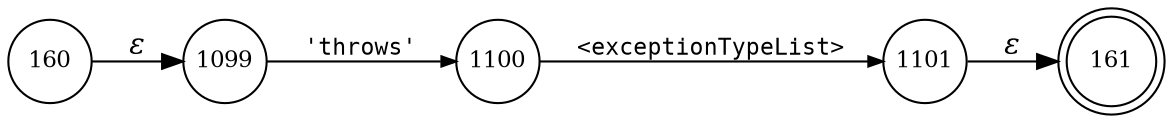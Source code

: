digraph ATN {
rankdir=LR;
s161[fontsize=11, label="161", shape=doublecircle, fixedsize=true, width=.6];
s160[fontsize=11,label="160", shape=circle, fixedsize=true, width=.55, peripheries=1];
s1099[fontsize=11,label="1099", shape=circle, fixedsize=true, width=.55, peripheries=1];
s1100[fontsize=11,label="1100", shape=circle, fixedsize=true, width=.55, peripheries=1];
s1101[fontsize=11,label="1101", shape=circle, fixedsize=true, width=.55, peripheries=1];
s160 -> s1099 [fontname="Times-Italic", label="&epsilon;"];
s1099 -> s1100 [fontsize=11, fontname="Courier", arrowsize=.7, label = "'throws'", arrowhead = normal];
s1100 -> s1101 [fontsize=11, fontname="Courier", arrowsize=.7, label = "<exceptionTypeList>", arrowhead = normal];
s1101 -> s161 [fontname="Times-Italic", label="&epsilon;"];
}